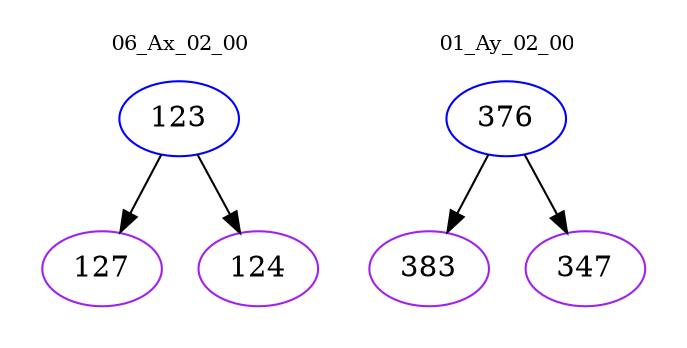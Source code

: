 digraph{
subgraph cluster_0 {
color = white
label = "06_Ax_02_00";
fontsize=10;
T0_123 [label="123", color="blue"]
T0_123 -> T0_127 [color="black"]
T0_127 [label="127", color="purple"]
T0_123 -> T0_124 [color="black"]
T0_124 [label="124", color="purple"]
}
subgraph cluster_1 {
color = white
label = "01_Ay_02_00";
fontsize=10;
T1_376 [label="376", color="blue"]
T1_376 -> T1_383 [color="black"]
T1_383 [label="383", color="purple"]
T1_376 -> T1_347 [color="black"]
T1_347 [label="347", color="purple"]
}
}
